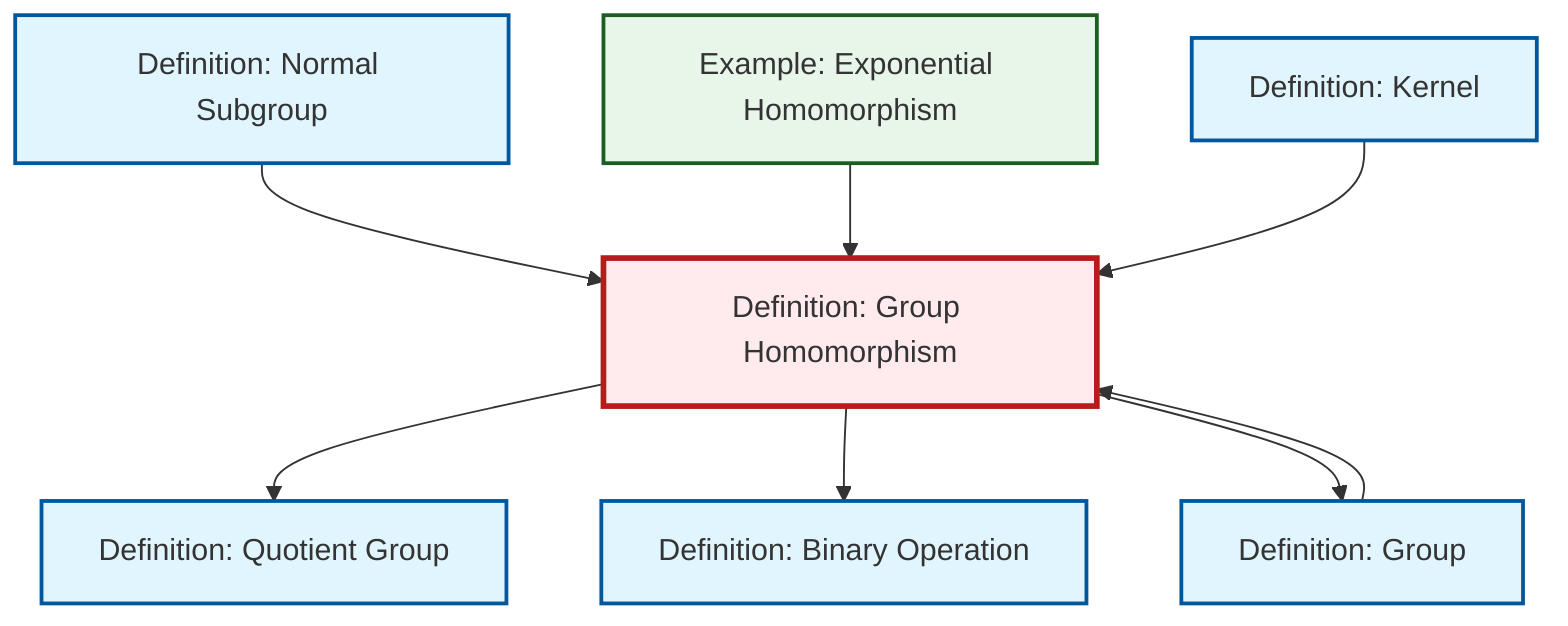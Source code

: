 graph TD
    classDef definition fill:#e1f5fe,stroke:#01579b,stroke-width:2px
    classDef theorem fill:#f3e5f5,stroke:#4a148c,stroke-width:2px
    classDef axiom fill:#fff3e0,stroke:#e65100,stroke-width:2px
    classDef example fill:#e8f5e9,stroke:#1b5e20,stroke-width:2px
    classDef current fill:#ffebee,stroke:#b71c1c,stroke-width:3px
    def-binary-operation["Definition: Binary Operation"]:::definition
    def-normal-subgroup["Definition: Normal Subgroup"]:::definition
    def-homomorphism["Definition: Group Homomorphism"]:::definition
    def-kernel["Definition: Kernel"]:::definition
    def-quotient-group["Definition: Quotient Group"]:::definition
    def-group["Definition: Group"]:::definition
    ex-exponential-homomorphism["Example: Exponential Homomorphism"]:::example
    def-normal-subgroup --> def-homomorphism
    ex-exponential-homomorphism --> def-homomorphism
    def-kernel --> def-homomorphism
    def-homomorphism --> def-quotient-group
    def-homomorphism --> def-binary-operation
    def-group --> def-homomorphism
    def-homomorphism --> def-group
    class def-homomorphism current